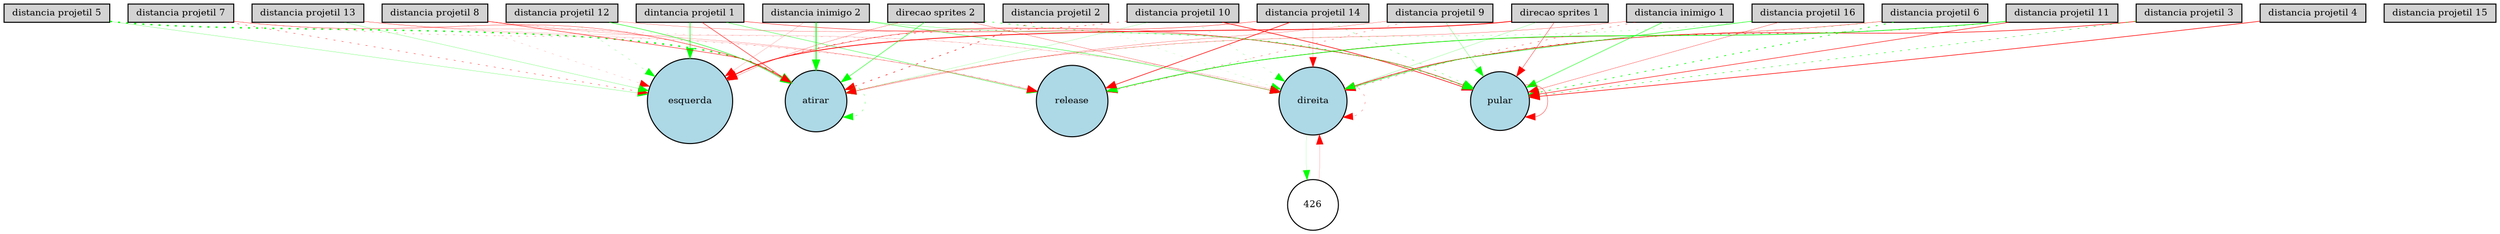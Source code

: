 digraph {
	node [fontsize=9 height=0.2 shape=circle width=0.2]
	"dintancia projetil 1" [fillcolor=lightgray shape=box style=filled]
	"distancia projetil 2" [fillcolor=lightgray shape=box style=filled]
	"distancia projetil 3" [fillcolor=lightgray shape=box style=filled]
	"distancia projetil 4" [fillcolor=lightgray shape=box style=filled]
	"distancia projetil 5" [fillcolor=lightgray shape=box style=filled]
	"distancia projetil 6" [fillcolor=lightgray shape=box style=filled]
	"distancia projetil 7" [fillcolor=lightgray shape=box style=filled]
	"distancia projetil 8" [fillcolor=lightgray shape=box style=filled]
	"distancia projetil 9" [fillcolor=lightgray shape=box style=filled]
	"distancia projetil 10" [fillcolor=lightgray shape=box style=filled]
	"distancia projetil 11" [fillcolor=lightgray shape=box style=filled]
	"distancia projetil 12" [fillcolor=lightgray shape=box style=filled]
	"distancia projetil 13" [fillcolor=lightgray shape=box style=filled]
	"distancia projetil 14" [fillcolor=lightgray shape=box style=filled]
	"distancia projetil 15" [fillcolor=lightgray shape=box style=filled]
	"distancia projetil 16" [fillcolor=lightgray shape=box style=filled]
	"distancia inimigo 1" [fillcolor=lightgray shape=box style=filled]
	"distancia inimigo 2" [fillcolor=lightgray shape=box style=filled]
	"direcao sprites 1" [fillcolor=lightgray shape=box style=filled]
	"direcao sprites 2" [fillcolor=lightgray shape=box style=filled]
	esquerda [fillcolor=lightblue style=filled]
	direita [fillcolor=lightblue style=filled]
	pular [fillcolor=lightblue style=filled]
	atirar [fillcolor=lightblue style=filled]
	release [fillcolor=lightblue style=filled]
	426 [fillcolor=white style=filled]
	"direcao sprites 2" -> pular [color=green penwidth=0.485443259716 style=dotted]
	"distancia projetil 10" -> pular [color=red penwidth=0.603561173878 style=solid]
	"dintancia projetil 1" -> esquerda [color=green penwidth=0.590672655656 style=solid]
	"distancia projetil 7" -> release [color=red penwidth=0.180004589905 style=dotted]
	"distancia projetil 11" -> direita [color=red penwidth=0.481712938884 style=dotted]
	"distancia projetil 16" -> atirar [color=green penwidth=0.18857483438 style=dotted]
	"distancia projetil 9" -> pular [color=green penwidth=0.215175674538 style=solid]
	"distancia projetil 12" -> esquerda [color=green penwidth=0.190869230814 style=dotted]
	"distancia projetil 4" -> pular [color=red penwidth=0.58181488335 style=solid]
	"distancia inimigo 2" -> direita [color=green penwidth=0.366930830685 style=solid]
	"distancia projetil 13" -> atirar [color=red penwidth=0.154409539315 style=solid]
	"distancia projetil 16" -> pular [color=red penwidth=0.259850398175 style=solid]
	"distancia projetil 8" -> direita [color=red penwidth=0.114838074908 style=dotted]
	"distancia projetil 6" -> pular [color=green penwidth=0.684144161779 style=dotted]
	"direcao sprites 2" -> atirar [color=green penwidth=0.42301381941 style=solid]
	"distancia projetil 10" -> atirar [color=green penwidth=0.134791932878 style=solid]
	"distancia projetil 2" -> direita [color=green penwidth=0.109197844245 style=dotted]
	"direcao sprites 1" -> pular [color=red penwidth=0.324071098409 style=solid]
	atirar -> atirar [color=green penwidth=0.263566239953 style=dotted]
	"distancia projetil 14" -> pular [color=green penwidth=0.284770247233 style=dotted]
	"distancia inimigo 1" -> atirar [color=red penwidth=0.225009688437 style=solid]
	"distancia projetil 11" -> release [color=green penwidth=0.636142730767 style=solid]
	direita -> 426 [color=green penwidth=0.107126632297 style=solid]
	"distancia projetil 3" -> pular [color=green penwidth=0.457931619816 style=dotted]
	"distancia projetil 6" -> release [color=red penwidth=0.298374749108 style=solid]
	pular -> pular [color=red penwidth=0.321086774743 style=solid]
	"distancia inimigo 2" -> pular [color=green penwidth=0.219966937565 style=solid]
	"distancia projetil 10" -> esquerda [color=red penwidth=0.377793551874 style=dotted]
	"distancia projetil 5" -> esquerda [color=green penwidth=0.189985733874 style=solid]
	"direcao sprites 1" -> direita [color=green penwidth=0.164744984946 style=solid]
	"distancia projetil 6" -> direita [color=green penwidth=0.237748526991 style=dotted]
	"direcao sprites 2" -> esquerda [color=red penwidth=0.204022319136 style=solid]
	"distancia projetil 12" -> pular [color=red penwidth=0.20693653228 style=solid]
	"dintancia projetil 1" -> pular [color=red penwidth=0.388112031448 style=solid]
	direita -> direita [color=red penwidth=0.240935900165 style=dotted]
	"distancia projetil 13" -> release [color=red penwidth=0.101717053259 style=solid]
	"distancia projetil 16" -> direita [color=green penwidth=0.473956513282 style=solid]
	"distancia projetil 3" -> direita [color=red penwidth=0.55235881287 style=solid]
	"distancia projetil 8" -> atirar [color=red penwidth=0.422252733332 style=solid]
	"distancia projetil 7" -> esquerda [color=red penwidth=0.327882156439 style=dotted]
	"distancia inimigo 1" -> pular [color=green penwidth=0.430239034903 style=solid]
	"distancia inimigo 2" -> atirar [color=green penwidth=0.880672976638 style=solid]
	"distancia projetil 10" -> direita [color=green penwidth=0.183286071346 style=dotted]
	"distancia projetil 13" -> direita [color=red penwidth=0.112544492125 style=solid]
	"distancia projetil 5" -> atirar [color=green penwidth=1.31081550011 style=dotted]
	"direcao sprites 1" -> esquerda [color=red penwidth=0.742767457949 style=solid]
	"distancia projetil 9" -> release [color=red penwidth=0.258550307374 style=dotted]
	"distancia projetil 14" -> esquerda [color=red penwidth=0.336116681617 style=solid]
	"distancia projetil 7" -> atirar [color=red penwidth=0.295021393719 style=solid]
	"direcao sprites 2" -> direita [color=red penwidth=0.235130307307 style=solid]
	"distancia projetil 12" -> atirar [color=green penwidth=0.465438211734 style=solid]
	"dintancia projetil 1" -> atirar [color=red penwidth=0.445261410988 style=solid]
	"distancia projetil 11" -> pular [color=red penwidth=0.495053809934 style=solid]
	"distancia projetil 14" -> release [color=red penwidth=0.592101497649 style=solid]
	"distancia projetil 8" -> release [color=red penwidth=0.161360123153 style=solid]
	"distancia projetil 2" -> atirar [color=red penwidth=0.531561551689 style=dotted]
	"distancia projetil 9" -> atirar [color=red penwidth=0.209513397462 style=solid]
	"distancia inimigo 2" -> esquerda [color=red penwidth=0.126062556325 style=solid]
	426 -> direita [color=red penwidth=0.136902909 style=solid]
	"distancia inimigo 1" -> direita [color=red penwidth=0.309908534547 style=dotted]
	"distancia projetil 13" -> esquerda [color=green penwidth=0.184153902868 style=solid]
	"dintancia projetil 1" -> release [color=green penwidth=0.33150382465 style=solid]
	"distancia projetil 8" -> esquerda [color=red penwidth=0.117478015547 style=dotted]
	"distancia projetil 14" -> direita [color=red penwidth=0.15164584417 style=solid]
}
